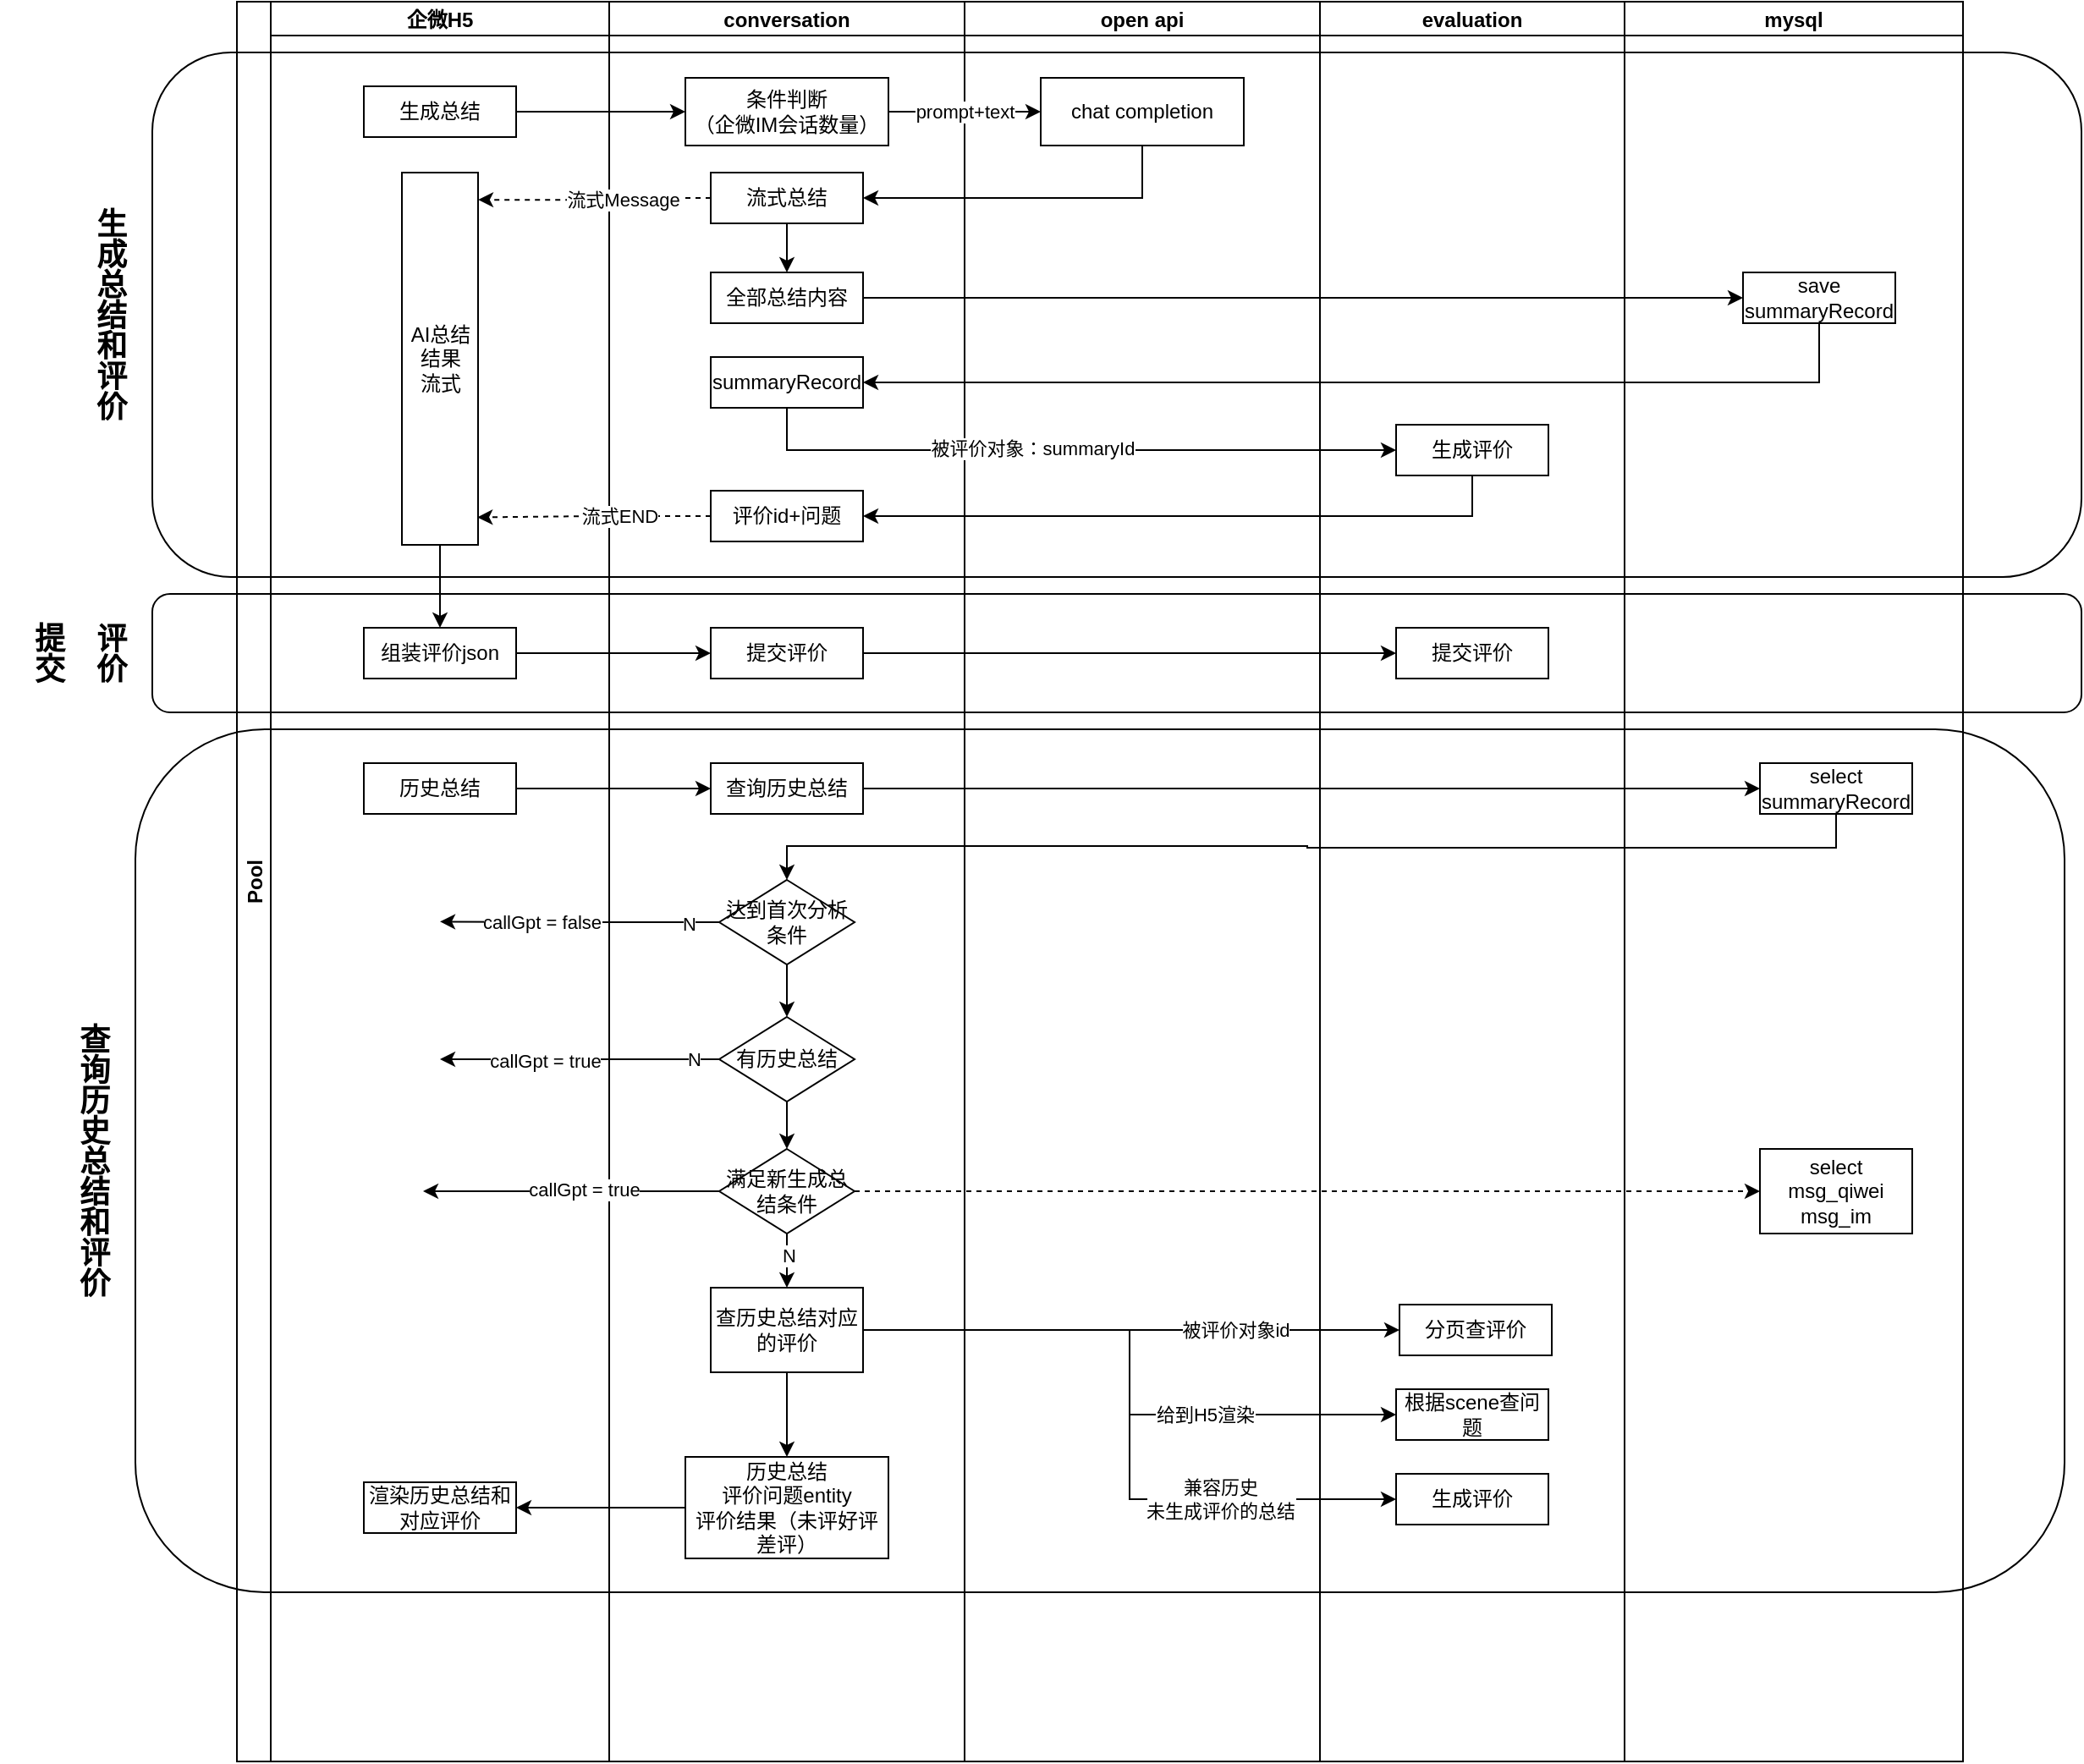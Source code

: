 <mxfile version="24.6.4" type="github">
  <diagram id="prtHgNgQTEPvFCAcTncT" name="Page-1">
    <mxGraphModel dx="2261" dy="790" grid="1" gridSize="10" guides="1" tooltips="1" connect="1" arrows="1" fold="1" page="1" pageScale="1" pageWidth="827" pageHeight="1169" math="0" shadow="0">
      <root>
        <mxCell id="0" />
        <mxCell id="1" parent="0" />
        <mxCell id="zcAVxgTRGgth5SF6y03x-1" value="Pool" style="swimlane;childLayout=stackLayout;resizeParent=1;resizeParentMax=0;startSize=20;horizontal=0;horizontalStack=1;" vertex="1" parent="1">
          <mxGeometry x="50" y="60" width="1020" height="1040" as="geometry">
            <mxRectangle x="180" y="60" width="40" height="50" as="alternateBounds" />
          </mxGeometry>
        </mxCell>
        <mxCell id="zcAVxgTRGgth5SF6y03x-2" value="企微H5" style="swimlane;startSize=20;" vertex="1" parent="zcAVxgTRGgth5SF6y03x-1">
          <mxGeometry x="20" width="200" height="1040" as="geometry" />
        </mxCell>
        <mxCell id="zcAVxgTRGgth5SF6y03x-15" value="生成总结" style="rounded=0;whiteSpace=wrap;html=1;" vertex="1" parent="zcAVxgTRGgth5SF6y03x-2">
          <mxGeometry x="55" y="50" width="90" height="30" as="geometry" />
        </mxCell>
        <mxCell id="zcAVxgTRGgth5SF6y03x-43" style="edgeStyle=orthogonalEdgeStyle;rounded=0;orthogonalLoop=1;jettySize=auto;html=1;" edge="1" parent="zcAVxgTRGgth5SF6y03x-2" source="zcAVxgTRGgth5SF6y03x-24" target="zcAVxgTRGgth5SF6y03x-42">
          <mxGeometry relative="1" as="geometry" />
        </mxCell>
        <mxCell id="zcAVxgTRGgth5SF6y03x-24" value="AI总结结果&lt;div&gt;流式&lt;/div&gt;" style="rounded=0;whiteSpace=wrap;html=1;" vertex="1" parent="zcAVxgTRGgth5SF6y03x-2">
          <mxGeometry x="77.5" y="101" width="45" height="220" as="geometry" />
        </mxCell>
        <mxCell id="zcAVxgTRGgth5SF6y03x-42" value="组装评价json" style="rounded=0;whiteSpace=wrap;html=1;" vertex="1" parent="zcAVxgTRGgth5SF6y03x-2">
          <mxGeometry x="55" y="370" width="90" height="30" as="geometry" />
        </mxCell>
        <mxCell id="zcAVxgTRGgth5SF6y03x-48" value="历史总结" style="rounded=0;whiteSpace=wrap;html=1;" vertex="1" parent="zcAVxgTRGgth5SF6y03x-2">
          <mxGeometry x="55" y="450" width="90" height="30" as="geometry" />
        </mxCell>
        <mxCell id="zcAVxgTRGgth5SF6y03x-95" value="渲染历史总结和对应评价" style="rounded=0;whiteSpace=wrap;html=1;" vertex="1" parent="zcAVxgTRGgth5SF6y03x-2">
          <mxGeometry x="55" y="875" width="90" height="30" as="geometry" />
        </mxCell>
        <mxCell id="zcAVxgTRGgth5SF6y03x-3" value="conversation" style="swimlane;startSize=20;" vertex="1" parent="zcAVxgTRGgth5SF6y03x-1">
          <mxGeometry x="220" width="210" height="1040" as="geometry" />
        </mxCell>
        <mxCell id="zcAVxgTRGgth5SF6y03x-17" value="条件判断&lt;div&gt;（企微IM会话数量）&lt;/div&gt;" style="rounded=0;whiteSpace=wrap;html=1;" vertex="1" parent="zcAVxgTRGgth5SF6y03x-3">
          <mxGeometry x="45" y="45" width="120" height="40" as="geometry" />
        </mxCell>
        <mxCell id="zcAVxgTRGgth5SF6y03x-27" value="" style="edgeStyle=orthogonalEdgeStyle;rounded=0;orthogonalLoop=1;jettySize=auto;html=1;" edge="1" parent="zcAVxgTRGgth5SF6y03x-3" source="zcAVxgTRGgth5SF6y03x-22" target="zcAVxgTRGgth5SF6y03x-26">
          <mxGeometry relative="1" as="geometry" />
        </mxCell>
        <mxCell id="zcAVxgTRGgth5SF6y03x-22" value="流式总结" style="rounded=0;whiteSpace=wrap;html=1;" vertex="1" parent="zcAVxgTRGgth5SF6y03x-3">
          <mxGeometry x="60" y="101" width="90" height="30" as="geometry" />
        </mxCell>
        <mxCell id="zcAVxgTRGgth5SF6y03x-26" value="全部总结内容" style="rounded=0;whiteSpace=wrap;html=1;" vertex="1" parent="zcAVxgTRGgth5SF6y03x-3">
          <mxGeometry x="60" y="160" width="90" height="30" as="geometry" />
        </mxCell>
        <mxCell id="zcAVxgTRGgth5SF6y03x-30" value="summaryRecord" style="rounded=0;whiteSpace=wrap;html=1;" vertex="1" parent="zcAVxgTRGgth5SF6y03x-3">
          <mxGeometry x="60" y="210" width="90" height="30" as="geometry" />
        </mxCell>
        <mxCell id="zcAVxgTRGgth5SF6y03x-35" value="评价id+问题" style="rounded=0;whiteSpace=wrap;html=1;" vertex="1" parent="zcAVxgTRGgth5SF6y03x-3">
          <mxGeometry x="60" y="289" width="90" height="30" as="geometry" />
        </mxCell>
        <mxCell id="zcAVxgTRGgth5SF6y03x-44" value="提交评价" style="rounded=0;whiteSpace=wrap;html=1;" vertex="1" parent="zcAVxgTRGgth5SF6y03x-3">
          <mxGeometry x="60" y="370" width="90" height="30" as="geometry" />
        </mxCell>
        <mxCell id="zcAVxgTRGgth5SF6y03x-49" value="查询历史总结" style="rounded=0;whiteSpace=wrap;html=1;" vertex="1" parent="zcAVxgTRGgth5SF6y03x-3">
          <mxGeometry x="60" y="450" width="90" height="30" as="geometry" />
        </mxCell>
        <mxCell id="zcAVxgTRGgth5SF6y03x-58" style="edgeStyle=orthogonalEdgeStyle;rounded=0;orthogonalLoop=1;jettySize=auto;html=1;exitX=0.5;exitY=1;exitDx=0;exitDy=0;entryX=0.5;entryY=0;entryDx=0;entryDy=0;" edge="1" parent="zcAVxgTRGgth5SF6y03x-3" source="zcAVxgTRGgth5SF6y03x-68" target="zcAVxgTRGgth5SF6y03x-57">
          <mxGeometry relative="1" as="geometry" />
        </mxCell>
        <mxCell id="zcAVxgTRGgth5SF6y03x-65" style="edgeStyle=orthogonalEdgeStyle;rounded=0;orthogonalLoop=1;jettySize=auto;html=1;exitX=0;exitY=0.5;exitDx=0;exitDy=0;" edge="1" parent="zcAVxgTRGgth5SF6y03x-3" source="zcAVxgTRGgth5SF6y03x-55">
          <mxGeometry relative="1" as="geometry">
            <mxPoint x="-100" y="543.667" as="targetPoint" />
          </mxGeometry>
        </mxCell>
        <mxCell id="zcAVxgTRGgth5SF6y03x-66" value="N" style="edgeLabel;html=1;align=center;verticalAlign=middle;resizable=0;points=[];" vertex="1" connectable="0" parent="zcAVxgTRGgth5SF6y03x-65">
          <mxGeometry x="-0.778" y="1" relative="1" as="geometry">
            <mxPoint as="offset" />
          </mxGeometry>
        </mxCell>
        <mxCell id="zcAVxgTRGgth5SF6y03x-67" value="callGpt = false" style="edgeLabel;html=1;align=center;verticalAlign=middle;resizable=0;points=[];" vertex="1" connectable="0" parent="zcAVxgTRGgth5SF6y03x-65">
          <mxGeometry x="0.278" relative="1" as="geometry">
            <mxPoint as="offset" />
          </mxGeometry>
        </mxCell>
        <mxCell id="zcAVxgTRGgth5SF6y03x-55" value="达到首次分析条件" style="rhombus;whiteSpace=wrap;html=1;" vertex="1" parent="zcAVxgTRGgth5SF6y03x-3">
          <mxGeometry x="65" y="519" width="80" height="50" as="geometry" />
        </mxCell>
        <mxCell id="zcAVxgTRGgth5SF6y03x-62" style="edgeStyle=orthogonalEdgeStyle;rounded=0;orthogonalLoop=1;jettySize=auto;html=1;exitX=0;exitY=0.5;exitDx=0;exitDy=0;" edge="1" parent="zcAVxgTRGgth5SF6y03x-3" source="zcAVxgTRGgth5SF6y03x-57">
          <mxGeometry relative="1" as="geometry">
            <mxPoint x="-110" y="703" as="targetPoint" />
            <mxPoint x="45" y="702.58" as="sourcePoint" />
          </mxGeometry>
        </mxCell>
        <mxCell id="zcAVxgTRGgth5SF6y03x-63" value="callGpt = true" style="edgeLabel;html=1;align=center;verticalAlign=middle;resizable=0;points=[];" vertex="1" connectable="0" parent="zcAVxgTRGgth5SF6y03x-62">
          <mxGeometry x="-0.091" y="-1" relative="1" as="geometry">
            <mxPoint as="offset" />
          </mxGeometry>
        </mxCell>
        <mxCell id="zcAVxgTRGgth5SF6y03x-73" style="edgeStyle=orthogonalEdgeStyle;rounded=0;orthogonalLoop=1;jettySize=auto;html=1;" edge="1" parent="zcAVxgTRGgth5SF6y03x-3" source="zcAVxgTRGgth5SF6y03x-57" target="zcAVxgTRGgth5SF6y03x-74">
          <mxGeometry relative="1" as="geometry">
            <mxPoint x="105" y="760" as="targetPoint" />
          </mxGeometry>
        </mxCell>
        <mxCell id="zcAVxgTRGgth5SF6y03x-77" value="N" style="edgeLabel;html=1;align=center;verticalAlign=middle;resizable=0;points=[];" vertex="1" connectable="0" parent="zcAVxgTRGgth5SF6y03x-73">
          <mxGeometry x="0.181" y="1" relative="1" as="geometry">
            <mxPoint as="offset" />
          </mxGeometry>
        </mxCell>
        <mxCell id="zcAVxgTRGgth5SF6y03x-57" value="满足新生成总结条件" style="rhombus;whiteSpace=wrap;html=1;" vertex="1" parent="zcAVxgTRGgth5SF6y03x-3">
          <mxGeometry x="65" y="678" width="80" height="50" as="geometry" />
        </mxCell>
        <mxCell id="zcAVxgTRGgth5SF6y03x-70" style="edgeStyle=orthogonalEdgeStyle;rounded=0;orthogonalLoop=1;jettySize=auto;html=1;" edge="1" parent="zcAVxgTRGgth5SF6y03x-3" source="zcAVxgTRGgth5SF6y03x-68">
          <mxGeometry relative="1" as="geometry">
            <mxPoint x="-100" y="625" as="targetPoint" />
          </mxGeometry>
        </mxCell>
        <mxCell id="zcAVxgTRGgth5SF6y03x-71" value="callGpt = true" style="edgeLabel;html=1;align=center;verticalAlign=middle;resizable=0;points=[];" vertex="1" connectable="0" parent="zcAVxgTRGgth5SF6y03x-70">
          <mxGeometry x="0.255" relative="1" as="geometry">
            <mxPoint as="offset" />
          </mxGeometry>
        </mxCell>
        <mxCell id="zcAVxgTRGgth5SF6y03x-72" value="N" style="edgeLabel;html=1;align=center;verticalAlign=middle;resizable=0;points=[];" vertex="1" connectable="0" parent="zcAVxgTRGgth5SF6y03x-70">
          <mxGeometry x="-0.819" relative="1" as="geometry">
            <mxPoint as="offset" />
          </mxGeometry>
        </mxCell>
        <mxCell id="zcAVxgTRGgth5SF6y03x-68" value="有历史总结" style="rhombus;whiteSpace=wrap;html=1;" vertex="1" parent="zcAVxgTRGgth5SF6y03x-3">
          <mxGeometry x="65" y="600" width="80" height="50" as="geometry" />
        </mxCell>
        <mxCell id="zcAVxgTRGgth5SF6y03x-69" value="" style="edgeStyle=orthogonalEdgeStyle;rounded=0;orthogonalLoop=1;jettySize=auto;html=1;exitX=0.5;exitY=1;exitDx=0;exitDy=0;entryX=0.5;entryY=0;entryDx=0;entryDy=0;" edge="1" parent="zcAVxgTRGgth5SF6y03x-3" source="zcAVxgTRGgth5SF6y03x-55" target="zcAVxgTRGgth5SF6y03x-68">
          <mxGeometry relative="1" as="geometry">
            <mxPoint x="375" y="629" as="sourcePoint" />
            <mxPoint x="375" y="701" as="targetPoint" />
          </mxGeometry>
        </mxCell>
        <mxCell id="zcAVxgTRGgth5SF6y03x-93" value="" style="edgeStyle=orthogonalEdgeStyle;rounded=0;orthogonalLoop=1;jettySize=auto;html=1;" edge="1" parent="zcAVxgTRGgth5SF6y03x-3" source="zcAVxgTRGgth5SF6y03x-74" target="zcAVxgTRGgth5SF6y03x-92">
          <mxGeometry relative="1" as="geometry" />
        </mxCell>
        <mxCell id="zcAVxgTRGgth5SF6y03x-74" value="查历史总结对应的评价" style="rounded=0;whiteSpace=wrap;html=1;" vertex="1" parent="zcAVxgTRGgth5SF6y03x-3">
          <mxGeometry x="60" y="760" width="90" height="50" as="geometry" />
        </mxCell>
        <mxCell id="zcAVxgTRGgth5SF6y03x-92" value="历史总结&lt;div&gt;评价问题entity&lt;/div&gt;&lt;div&gt;评价结果（未评好评差评）&lt;/div&gt;" style="whiteSpace=wrap;html=1;rounded=0;" vertex="1" parent="zcAVxgTRGgth5SF6y03x-3">
          <mxGeometry x="45" y="860" width="120" height="60" as="geometry" />
        </mxCell>
        <mxCell id="zcAVxgTRGgth5SF6y03x-16" value="open api" style="swimlane;startSize=20;" vertex="1" parent="zcAVxgTRGgth5SF6y03x-1">
          <mxGeometry x="430" width="210" height="1040" as="geometry" />
        </mxCell>
        <mxCell id="zcAVxgTRGgth5SF6y03x-18" value="chat completion" style="rounded=0;whiteSpace=wrap;html=1;" vertex="1" parent="zcAVxgTRGgth5SF6y03x-16">
          <mxGeometry x="45" y="45" width="120" height="40" as="geometry" />
        </mxCell>
        <mxCell id="zcAVxgTRGgth5SF6y03x-4" value="evaluation" style="swimlane;startSize=20;" vertex="1" parent="zcAVxgTRGgth5SF6y03x-1">
          <mxGeometry x="640" width="180" height="1040" as="geometry">
            <mxRectangle x="260" width="40" height="480" as="alternateBounds" />
          </mxGeometry>
        </mxCell>
        <mxCell id="zcAVxgTRGgth5SF6y03x-32" value="生成评价" style="rounded=0;whiteSpace=wrap;html=1;" vertex="1" parent="zcAVxgTRGgth5SF6y03x-4">
          <mxGeometry x="45" y="250" width="90" height="30" as="geometry" />
        </mxCell>
        <mxCell id="zcAVxgTRGgth5SF6y03x-45" value="提交评价" style="rounded=0;whiteSpace=wrap;html=1;" vertex="1" parent="zcAVxgTRGgth5SF6y03x-4">
          <mxGeometry x="45" y="370" width="90" height="30" as="geometry" />
        </mxCell>
        <mxCell id="zcAVxgTRGgth5SF6y03x-78" value="分页查评价" style="rounded=0;whiteSpace=wrap;html=1;" vertex="1" parent="zcAVxgTRGgth5SF6y03x-4">
          <mxGeometry x="47" y="770" width="90" height="30" as="geometry" />
        </mxCell>
        <mxCell id="zcAVxgTRGgth5SF6y03x-85" value="根据scene查问题" style="rounded=0;whiteSpace=wrap;html=1;" vertex="1" parent="zcAVxgTRGgth5SF6y03x-4">
          <mxGeometry x="45" y="820" width="90" height="30" as="geometry" />
        </mxCell>
        <mxCell id="zcAVxgTRGgth5SF6y03x-86" value="生成评价" style="rounded=0;whiteSpace=wrap;html=1;" vertex="1" parent="zcAVxgTRGgth5SF6y03x-4">
          <mxGeometry x="45" y="870" width="90" height="30" as="geometry" />
        </mxCell>
        <mxCell id="zcAVxgTRGgth5SF6y03x-14" value="mysql" style="swimlane;startSize=20;" vertex="1" parent="zcAVxgTRGgth5SF6y03x-1">
          <mxGeometry x="820" width="200" height="1040" as="geometry">
            <mxRectangle x="260" width="40" height="480" as="alternateBounds" />
          </mxGeometry>
        </mxCell>
        <mxCell id="zcAVxgTRGgth5SF6y03x-28" value="save&lt;div&gt;summaryRecord&lt;/div&gt;" style="rounded=0;whiteSpace=wrap;html=1;" vertex="1" parent="zcAVxgTRGgth5SF6y03x-14">
          <mxGeometry x="70" y="160" width="90" height="30" as="geometry" />
        </mxCell>
        <mxCell id="zcAVxgTRGgth5SF6y03x-50" value="&lt;div&gt;select&lt;/div&gt;&lt;div&gt;summaryRecord&lt;/div&gt;" style="rounded=0;whiteSpace=wrap;html=1;" vertex="1" parent="zcAVxgTRGgth5SF6y03x-14">
          <mxGeometry x="80" y="450" width="90" height="30" as="geometry" />
        </mxCell>
        <mxCell id="zcAVxgTRGgth5SF6y03x-59" value="select&lt;div&gt;msg_qiwei msg_im&lt;/div&gt;" style="rounded=0;whiteSpace=wrap;html=1;" vertex="1" parent="zcAVxgTRGgth5SF6y03x-14">
          <mxGeometry x="80" y="678" width="90" height="50" as="geometry" />
        </mxCell>
        <mxCell id="zcAVxgTRGgth5SF6y03x-19" style="edgeStyle=orthogonalEdgeStyle;rounded=0;orthogonalLoop=1;jettySize=auto;html=1;entryX=0;entryY=0.5;entryDx=0;entryDy=0;" edge="1" parent="zcAVxgTRGgth5SF6y03x-1" source="zcAVxgTRGgth5SF6y03x-17" target="zcAVxgTRGgth5SF6y03x-18">
          <mxGeometry relative="1" as="geometry" />
        </mxCell>
        <mxCell id="zcAVxgTRGgth5SF6y03x-20" value="prompt+text" style="edgeLabel;html=1;align=center;verticalAlign=middle;resizable=0;points=[];" vertex="1" connectable="0" parent="zcAVxgTRGgth5SF6y03x-19">
          <mxGeometry x="-0.352" y="-1" relative="1" as="geometry">
            <mxPoint x="16" y="-1" as="offset" />
          </mxGeometry>
        </mxCell>
        <mxCell id="zcAVxgTRGgth5SF6y03x-23" style="edgeStyle=orthogonalEdgeStyle;rounded=0;orthogonalLoop=1;jettySize=auto;html=1;exitX=0.5;exitY=1;exitDx=0;exitDy=0;entryX=1;entryY=0.5;entryDx=0;entryDy=0;" edge="1" parent="zcAVxgTRGgth5SF6y03x-1" source="zcAVxgTRGgth5SF6y03x-18" target="zcAVxgTRGgth5SF6y03x-22">
          <mxGeometry relative="1" as="geometry" />
        </mxCell>
        <mxCell id="zcAVxgTRGgth5SF6y03x-25" style="edgeStyle=orthogonalEdgeStyle;rounded=0;orthogonalLoop=1;jettySize=auto;html=1;entryX=1;entryY=0.073;entryDx=0;entryDy=0;entryPerimeter=0;dashed=1;" edge="1" parent="zcAVxgTRGgth5SF6y03x-1" source="zcAVxgTRGgth5SF6y03x-22" target="zcAVxgTRGgth5SF6y03x-24">
          <mxGeometry relative="1" as="geometry" />
        </mxCell>
        <mxCell id="zcAVxgTRGgth5SF6y03x-40" value="流式Message" style="edgeLabel;html=1;align=center;verticalAlign=middle;resizable=0;points=[];" vertex="1" connectable="0" parent="zcAVxgTRGgth5SF6y03x-25">
          <mxGeometry x="-0.247" y="1" relative="1" as="geometry">
            <mxPoint as="offset" />
          </mxGeometry>
        </mxCell>
        <mxCell id="zcAVxgTRGgth5SF6y03x-29" style="edgeStyle=orthogonalEdgeStyle;rounded=0;orthogonalLoop=1;jettySize=auto;html=1;" edge="1" parent="zcAVxgTRGgth5SF6y03x-1" source="zcAVxgTRGgth5SF6y03x-26" target="zcAVxgTRGgth5SF6y03x-28">
          <mxGeometry relative="1" as="geometry" />
        </mxCell>
        <mxCell id="zcAVxgTRGgth5SF6y03x-31" style="edgeStyle=orthogonalEdgeStyle;rounded=0;orthogonalLoop=1;jettySize=auto;html=1;entryX=1;entryY=0.5;entryDx=0;entryDy=0;exitX=0.5;exitY=1;exitDx=0;exitDy=0;" edge="1" parent="zcAVxgTRGgth5SF6y03x-1" source="zcAVxgTRGgth5SF6y03x-28" target="zcAVxgTRGgth5SF6y03x-30">
          <mxGeometry relative="1" as="geometry" />
        </mxCell>
        <mxCell id="zcAVxgTRGgth5SF6y03x-33" style="edgeStyle=orthogonalEdgeStyle;rounded=0;orthogonalLoop=1;jettySize=auto;html=1;entryX=0;entryY=0.5;entryDx=0;entryDy=0;exitX=0.5;exitY=1;exitDx=0;exitDy=0;" edge="1" parent="zcAVxgTRGgth5SF6y03x-1" source="zcAVxgTRGgth5SF6y03x-30" target="zcAVxgTRGgth5SF6y03x-32">
          <mxGeometry relative="1" as="geometry" />
        </mxCell>
        <mxCell id="zcAVxgTRGgth5SF6y03x-34" value="被评价对象：summaryId" style="edgeLabel;html=1;align=center;verticalAlign=middle;resizable=0;points=[];" vertex="1" connectable="0" parent="zcAVxgTRGgth5SF6y03x-33">
          <mxGeometry x="-0.117" y="1" relative="1" as="geometry">
            <mxPoint as="offset" />
          </mxGeometry>
        </mxCell>
        <mxCell id="zcAVxgTRGgth5SF6y03x-37" style="edgeStyle=orthogonalEdgeStyle;rounded=0;orthogonalLoop=1;jettySize=auto;html=1;exitX=0.5;exitY=1;exitDx=0;exitDy=0;entryX=1;entryY=0.5;entryDx=0;entryDy=0;" edge="1" parent="zcAVxgTRGgth5SF6y03x-1" source="zcAVxgTRGgth5SF6y03x-32" target="zcAVxgTRGgth5SF6y03x-35">
          <mxGeometry relative="1" as="geometry" />
        </mxCell>
        <mxCell id="zcAVxgTRGgth5SF6y03x-38" style="edgeStyle=orthogonalEdgeStyle;rounded=0;orthogonalLoop=1;jettySize=auto;html=1;exitX=0;exitY=0.5;exitDx=0;exitDy=0;entryX=0.991;entryY=0.926;entryDx=0;entryDy=0;entryPerimeter=0;dashed=1;" edge="1" parent="zcAVxgTRGgth5SF6y03x-1" source="zcAVxgTRGgth5SF6y03x-35" target="zcAVxgTRGgth5SF6y03x-24">
          <mxGeometry relative="1" as="geometry">
            <mxPoint x="180" y="300" as="targetPoint" />
          </mxGeometry>
        </mxCell>
        <mxCell id="zcAVxgTRGgth5SF6y03x-39" value="流式END" style="edgeLabel;html=1;align=center;verticalAlign=middle;resizable=0;points=[];" vertex="1" connectable="0" parent="zcAVxgTRGgth5SF6y03x-38">
          <mxGeometry x="-0.211" relative="1" as="geometry">
            <mxPoint as="offset" />
          </mxGeometry>
        </mxCell>
        <mxCell id="zcAVxgTRGgth5SF6y03x-41" style="edgeStyle=orthogonalEdgeStyle;rounded=0;orthogonalLoop=1;jettySize=auto;html=1;entryX=0;entryY=0.5;entryDx=0;entryDy=0;" edge="1" parent="zcAVxgTRGgth5SF6y03x-1" source="zcAVxgTRGgth5SF6y03x-15" target="zcAVxgTRGgth5SF6y03x-17">
          <mxGeometry relative="1" as="geometry" />
        </mxCell>
        <mxCell id="zcAVxgTRGgth5SF6y03x-46" style="edgeStyle=orthogonalEdgeStyle;rounded=0;orthogonalLoop=1;jettySize=auto;html=1;entryX=0;entryY=0.5;entryDx=0;entryDy=0;" edge="1" parent="zcAVxgTRGgth5SF6y03x-1" source="zcAVxgTRGgth5SF6y03x-42" target="zcAVxgTRGgth5SF6y03x-44">
          <mxGeometry relative="1" as="geometry" />
        </mxCell>
        <mxCell id="zcAVxgTRGgth5SF6y03x-47" style="edgeStyle=orthogonalEdgeStyle;rounded=0;orthogonalLoop=1;jettySize=auto;html=1;" edge="1" parent="zcAVxgTRGgth5SF6y03x-1" source="zcAVxgTRGgth5SF6y03x-44" target="zcAVxgTRGgth5SF6y03x-45">
          <mxGeometry relative="1" as="geometry" />
        </mxCell>
        <mxCell id="zcAVxgTRGgth5SF6y03x-51" style="edgeStyle=orthogonalEdgeStyle;rounded=0;orthogonalLoop=1;jettySize=auto;html=1;" edge="1" parent="zcAVxgTRGgth5SF6y03x-1" source="zcAVxgTRGgth5SF6y03x-49" target="zcAVxgTRGgth5SF6y03x-50">
          <mxGeometry relative="1" as="geometry" />
        </mxCell>
        <mxCell id="zcAVxgTRGgth5SF6y03x-52" style="edgeStyle=orthogonalEdgeStyle;rounded=0;orthogonalLoop=1;jettySize=auto;html=1;" edge="1" parent="zcAVxgTRGgth5SF6y03x-1" source="zcAVxgTRGgth5SF6y03x-48" target="zcAVxgTRGgth5SF6y03x-49">
          <mxGeometry relative="1" as="geometry" />
        </mxCell>
        <mxCell id="zcAVxgTRGgth5SF6y03x-54" style="edgeStyle=orthogonalEdgeStyle;rounded=0;orthogonalLoop=1;jettySize=auto;html=1;exitX=0.5;exitY=1;exitDx=0;exitDy=0;" edge="1" parent="zcAVxgTRGgth5SF6y03x-1" source="zcAVxgTRGgth5SF6y03x-50" target="zcAVxgTRGgth5SF6y03x-55">
          <mxGeometry relative="1" as="geometry">
            <mxPoint x="325" y="520" as="targetPoint" />
          </mxGeometry>
        </mxCell>
        <mxCell id="zcAVxgTRGgth5SF6y03x-60" style="edgeStyle=orthogonalEdgeStyle;rounded=0;orthogonalLoop=1;jettySize=auto;html=1;dashed=1;" edge="1" parent="zcAVxgTRGgth5SF6y03x-1" source="zcAVxgTRGgth5SF6y03x-57" target="zcAVxgTRGgth5SF6y03x-59">
          <mxGeometry relative="1" as="geometry" />
        </mxCell>
        <mxCell id="zcAVxgTRGgth5SF6y03x-79" style="edgeStyle=orthogonalEdgeStyle;rounded=0;orthogonalLoop=1;jettySize=auto;html=1;" edge="1" parent="zcAVxgTRGgth5SF6y03x-1" source="zcAVxgTRGgth5SF6y03x-74" target="zcAVxgTRGgth5SF6y03x-78">
          <mxGeometry relative="1" as="geometry" />
        </mxCell>
        <mxCell id="zcAVxgTRGgth5SF6y03x-80" value="被评价对象id" style="edgeLabel;html=1;align=center;verticalAlign=middle;resizable=0;points=[];" vertex="1" connectable="0" parent="zcAVxgTRGgth5SF6y03x-79">
          <mxGeometry x="-0.111" y="1" relative="1" as="geometry">
            <mxPoint x="79" y="1" as="offset" />
          </mxGeometry>
        </mxCell>
        <mxCell id="zcAVxgTRGgth5SF6y03x-87" style="edgeStyle=orthogonalEdgeStyle;rounded=0;orthogonalLoop=1;jettySize=auto;html=1;exitX=1;exitY=0.5;exitDx=0;exitDy=0;entryX=0;entryY=0.5;entryDx=0;entryDy=0;" edge="1" parent="zcAVxgTRGgth5SF6y03x-1" source="zcAVxgTRGgth5SF6y03x-74" target="zcAVxgTRGgth5SF6y03x-85">
          <mxGeometry relative="1" as="geometry" />
        </mxCell>
        <mxCell id="zcAVxgTRGgth5SF6y03x-89" value="给到H5渲染" style="edgeLabel;html=1;align=center;verticalAlign=middle;resizable=0;points=[];" vertex="1" connectable="0" parent="zcAVxgTRGgth5SF6y03x-87">
          <mxGeometry x="0.379" relative="1" as="geometry">
            <mxPoint as="offset" />
          </mxGeometry>
        </mxCell>
        <mxCell id="zcAVxgTRGgth5SF6y03x-88" style="edgeStyle=orthogonalEdgeStyle;rounded=0;orthogonalLoop=1;jettySize=auto;html=1;exitX=1;exitY=0.5;exitDx=0;exitDy=0;entryX=0;entryY=0.5;entryDx=0;entryDy=0;" edge="1" parent="zcAVxgTRGgth5SF6y03x-1" source="zcAVxgTRGgth5SF6y03x-74" target="zcAVxgTRGgth5SF6y03x-86">
          <mxGeometry relative="1" as="geometry" />
        </mxCell>
        <mxCell id="zcAVxgTRGgth5SF6y03x-90" value="兼容历史&lt;div&gt;未生成评价的总结&lt;/div&gt;" style="edgeLabel;html=1;align=center;verticalAlign=middle;resizable=0;points=[];" vertex="1" connectable="0" parent="zcAVxgTRGgth5SF6y03x-88">
          <mxGeometry x="0.458" relative="1" as="geometry">
            <mxPoint x="8" as="offset" />
          </mxGeometry>
        </mxCell>
        <mxCell id="zcAVxgTRGgth5SF6y03x-94" style="edgeStyle=orthogonalEdgeStyle;rounded=0;orthogonalLoop=1;jettySize=auto;html=1;entryX=1;entryY=0.5;entryDx=0;entryDy=0;" edge="1" parent="zcAVxgTRGgth5SF6y03x-1" source="zcAVxgTRGgth5SF6y03x-92" target="zcAVxgTRGgth5SF6y03x-95">
          <mxGeometry relative="1" as="geometry">
            <mxPoint x="120" y="890" as="targetPoint" />
          </mxGeometry>
        </mxCell>
        <mxCell id="zcAVxgTRGgth5SF6y03x-96" value="&lt;p style=&quot;line-height: 70%;&quot;&gt;&lt;/p&gt;&lt;h2&gt;生成总结和评价&lt;/h2&gt;&lt;p&gt;&lt;/p&gt;" style="rounded=1;whiteSpace=wrap;html=1;fillColor=none;align=right;horizontal=1;textDirection=vertical-lr;labelPosition=left;verticalLabelPosition=middle;verticalAlign=middle;" vertex="1" parent="1">
          <mxGeometry y="90" width="1140" height="310" as="geometry" />
        </mxCell>
        <mxCell id="zcAVxgTRGgth5SF6y03x-97" value="&lt;h2 style=&quot;&quot;&gt;&lt;font style=&quot;font-size: 18px;&quot;&gt;提交&lt;/font&gt;&lt;/h2&gt;&lt;h2 style=&quot;&quot;&gt;&lt;font style=&quot;font-size: 18px;&quot;&gt;评价&lt;/font&gt;&lt;/h2&gt;" style="rounded=1;whiteSpace=wrap;html=1;fillColor=none;labelPosition=left;verticalLabelPosition=middle;align=right;verticalAlign=middle;textDirection=vertical-lr;fontSize=12;" vertex="1" parent="1">
          <mxGeometry y="410" width="1140" height="70" as="geometry" />
        </mxCell>
        <mxCell id="zcAVxgTRGgth5SF6y03x-98" value="&lt;h2&gt;查询历史总结和评价&lt;/h2&gt;" style="rounded=1;whiteSpace=wrap;html=1;fillColor=none;labelPosition=left;verticalLabelPosition=middle;align=right;verticalAlign=middle;textDirection=vertical-lr;" vertex="1" parent="1">
          <mxGeometry x="-10" y="490" width="1140" height="510" as="geometry" />
        </mxCell>
      </root>
    </mxGraphModel>
  </diagram>
</mxfile>
